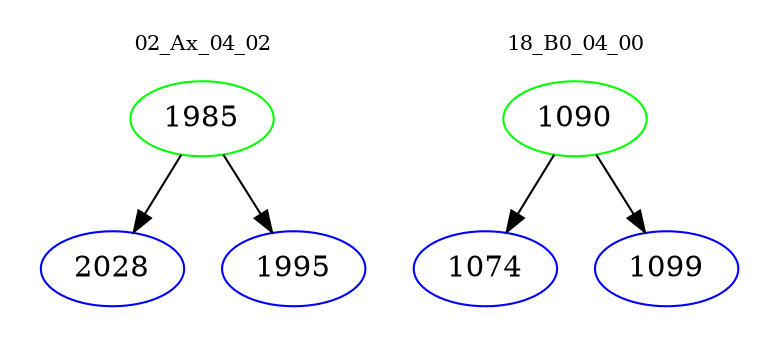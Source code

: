digraph{
subgraph cluster_0 {
color = white
label = "02_Ax_04_02";
fontsize=10;
T0_1985 [label="1985", color="green"]
T0_1985 -> T0_2028 [color="black"]
T0_2028 [label="2028", color="blue"]
T0_1985 -> T0_1995 [color="black"]
T0_1995 [label="1995", color="blue"]
}
subgraph cluster_1 {
color = white
label = "18_B0_04_00";
fontsize=10;
T1_1090 [label="1090", color="green"]
T1_1090 -> T1_1074 [color="black"]
T1_1074 [label="1074", color="blue"]
T1_1090 -> T1_1099 [color="black"]
T1_1099 [label="1099", color="blue"]
}
}
